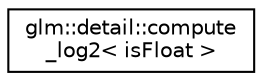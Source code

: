 digraph "Graphical Class Hierarchy"
{
  edge [fontname="Helvetica",fontsize="10",labelfontname="Helvetica",labelfontsize="10"];
  node [fontname="Helvetica",fontsize="10",shape=record];
  rankdir="LR";
  Node0 [label="glm::detail::compute\l_log2\< isFloat \>",height=0.2,width=0.4,color="black", fillcolor="white", style="filled",URL="$structglm_1_1detail_1_1compute__log2.html"];
}
